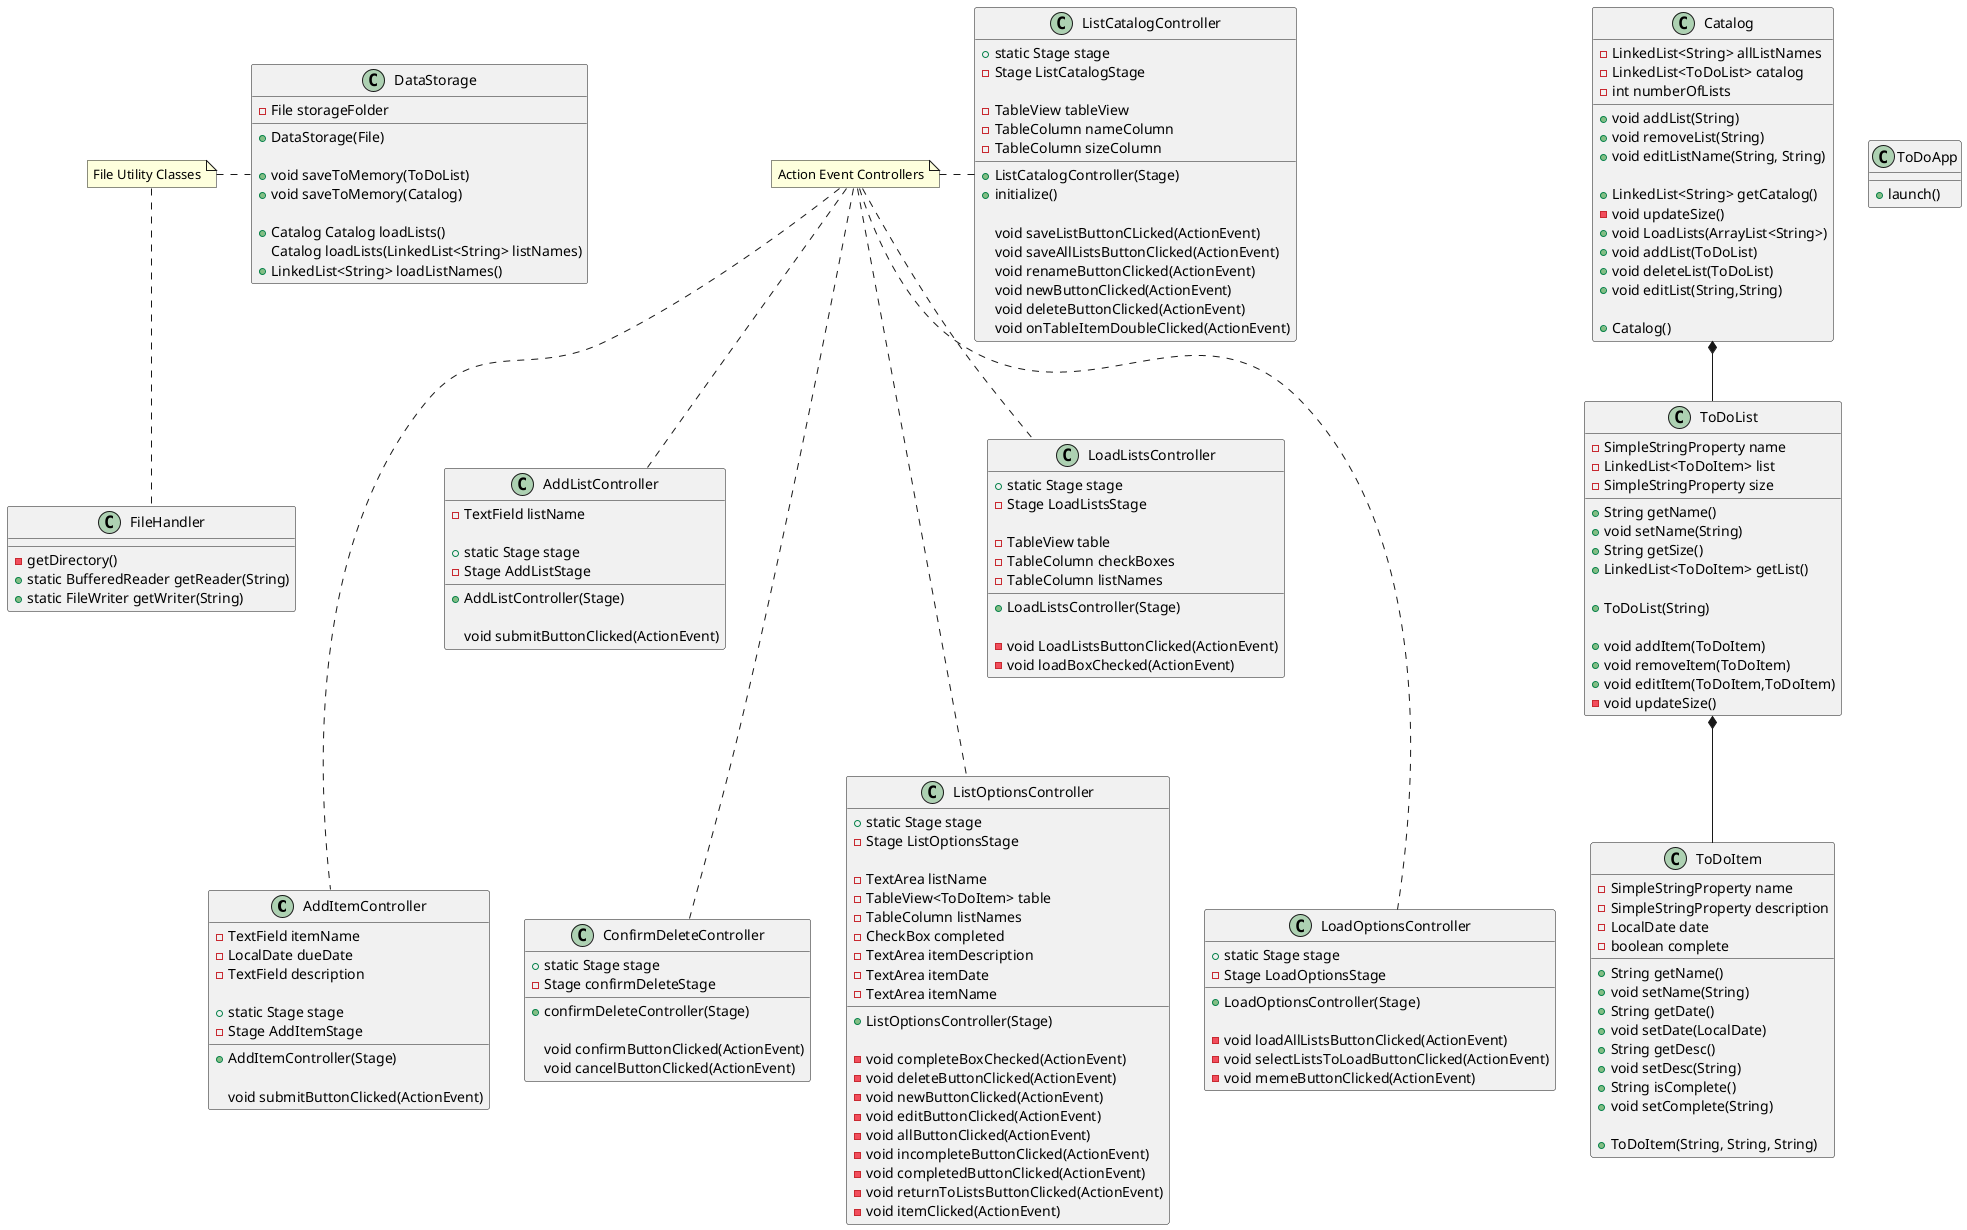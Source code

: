 @startuml
'https://plantuml.com/class-diagram

class AddItemController {
-TextField itemName
-LocalDate dueDate
-TextField description

+static Stage stage
-Stage AddItemStage

+AddItemController(Stage)

void submitButtonClicked(ActionEvent)
}

class AddListController {
-TextField listName

+static Stage stage
-Stage AddListStage

+AddListController(Stage)

void submitButtonClicked(ActionEvent)
}

class ConfirmDeleteController {
+static Stage stage
-Stage confirmDeleteStage

+confirmDeleteController(Stage)

void confirmButtonClicked(ActionEvent)
void cancelButtonClicked(ActionEvent)
}

class ListCatalogController {
+static Stage stage
-Stage ListCatalogStage

-TableView tableView
-TableColumn nameColumn
-TableColumn sizeColumn

+ListCatalogController(Stage)
+initialize()

void saveListButtonCLicked(ActionEvent)
void saveAllListsButtonClicked(ActionEvent)
void renameButtonClicked(ActionEvent)
void newButtonClicked(ActionEvent)
void deleteButtonClicked(ActionEvent)
void onTableItemDoubleClicked(ActionEvent)
}

class ListOptionsController {
+static Stage stage
-Stage ListOptionsStage

-TextArea listName
-TableView<ToDoItem> table
-TableColumn listNames
-CheckBox completed
-TextArea itemDescription
-TextArea itemDate
-TextArea itemName

+ListOptionsController(Stage)

-void completeBoxChecked(ActionEvent)
-void deleteButtonClicked(ActionEvent)
-void newButtonClicked(ActionEvent)
-void editButtonClicked(ActionEvent)
-void allButtonClicked(ActionEvent)
-void incompleteButtonClicked(ActionEvent)
-void completedButtonClicked(ActionEvent)
-void returnToListsButtonClicked(ActionEvent)
-void itemClicked(ActionEvent)
}

class LoadListsController {
+static Stage stage
-Stage LoadListsStage

-TableView table
-TableColumn checkBoxes
-TableColumn listNames

+LoadListsController(Stage)

-void LoadListsButtonClicked(ActionEvent)
-void loadBoxChecked(ActionEvent)
}

class LoadOptionsController {
+static Stage stage
-Stage LoadOptionsStage

+LoadOptionsController(Stage)

-void loadAllListsButtonClicked(ActionEvent)
-void selectListsToLoadButtonClicked(ActionEvent)
-void memeButtonClicked(ActionEvent)
}

class ToDoItem {
-SimpleStringProperty name
-SimpleStringProperty description
-LocalDate date
-boolean complete

+String getName()
+void setName(String)
+String getDate()
+void setDate(LocalDate)
+String getDesc()
+void setDesc(String)
+String isComplete()
+void setComplete(String)

+ToDoItem(String, String, String)
}

class ToDoList {
-SimpleStringProperty name
-LinkedList<ToDoItem> list
-SimpleStringProperty size

+String getName()
+void setName(String)
+String getSize()
+LinkedList<ToDoItem> getList()

+ToDoList(String)

+void addItem(ToDoItem)
+void removeItem(ToDoItem)
+void editItem(ToDoItem,ToDoItem)
-void updateSize()
}

class Catalog {
-LinkedList<String> allListNames
-LinkedList<ToDoList> catalog
-int numberOfLists

+void addList(String)
+void removeList(String)
+void editListName(String, String)

+LinkedList<String> getCatalog()
-void updateSize()
+void LoadLists(ArrayList<String>)
+void addList(ToDoList)
+void deleteList(ToDoList)
+void editList(String,String)

+Catalog()
}

class ToDoApp {
+launch()
}

class DataStorage {
-File storageFolder

+DataStorage(File)

+void saveToMemory(ToDoList)
+void saveToMemory(Catalog)

+Catalog Catalog loadLists()
Catalog loadLists(LinkedList<String> listNames)
+LinkedList<String> loadListNames()
}

class FileHandler {
-getDirectory()
+static BufferedReader getReader(String)
+static FileWriter getWriter(String)
}

Catalog *-- ToDoList
ToDoList *-- ToDoItem

note "File Utility Classes" as n1
n1 . DataStorage
n1 .. FileHandler

note "Action Event Controllers" as n2
n2 .-. AddItemController
n2 .. AddListController
n2 .-. ConfirmDeleteController
n2 . ListCatalogController
n2 .-. ListOptionsController
n2 .. LoadListsController
n2 .-. LoadOptionsController

@enduml